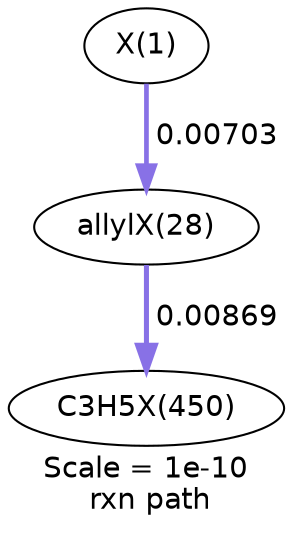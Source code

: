 digraph reaction_paths {
center=1;
s71 -> s74[fontname="Helvetica", style="setlinewidth(2.26)", arrowsize=1.13, color="0.7, 0.507, 0.9"
, label=" 0.00703"];
s74 -> s123[fontname="Helvetica", style="setlinewidth(2.42)", arrowsize=1.21, color="0.7, 0.509, 0.9"
, label=" 0.00869"];
s71 [ fontname="Helvetica", label="X(1)"];
s74 [ fontname="Helvetica", label="allylX(28)"];
s123 [ fontname="Helvetica", label="C3H5X(450)"];
 label = "Scale = 1e-10\l rxn path";
 fontname = "Helvetica";
}
